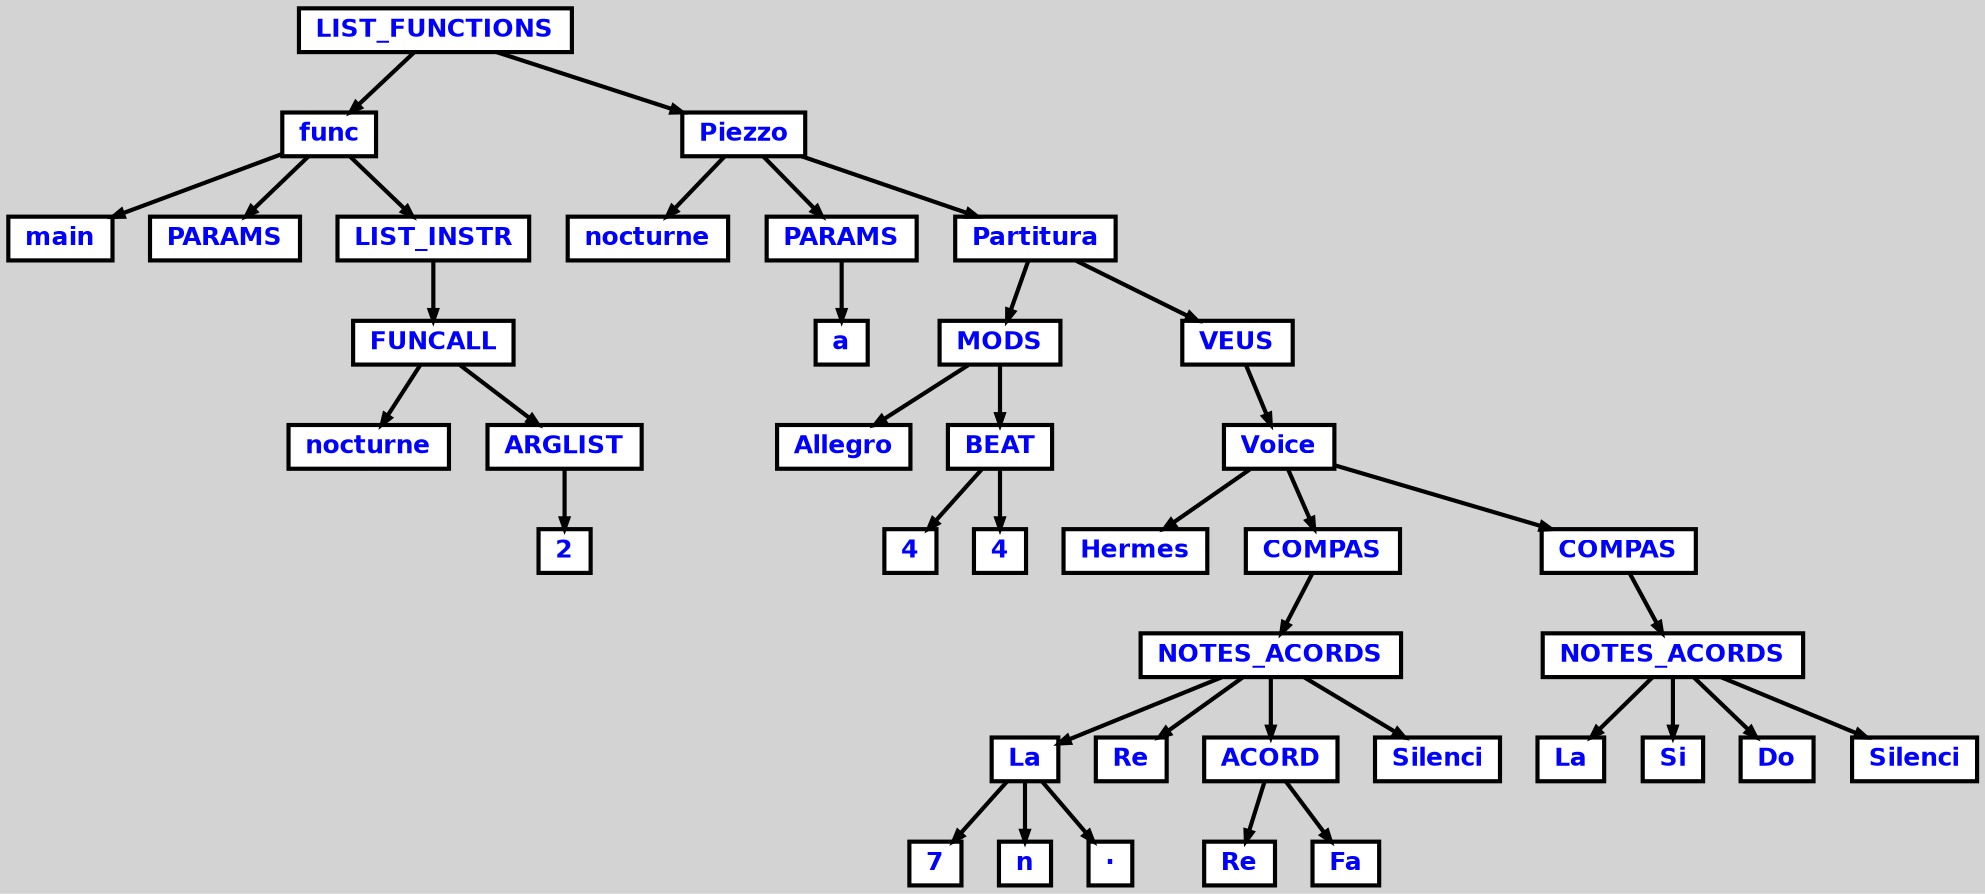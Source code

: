 digraph {

	ordering=out;
	ranksep=.4;
	bgcolor="lightgrey"; node [shape=box, fixedsize=false, fontsize=12, fontname="Helvetica-bold", fontcolor="blue"
		width=.25, height=.25, color="black", fillcolor="white", style="filled, solid, bold"];
	edge [arrowsize=.5, color="black", style="bold"]

  n0 [label="LIST_FUNCTIONS"];
  n1 [label="func"];
  n1 [label="func"];
  n2 [label="main"];
  n3 [label="PARAMS"];
  n4 [label="LIST_INSTR"];
  n4 [label="LIST_INSTR"];
  n5 [label="FUNCALL"];
  n5 [label="FUNCALL"];
  n6 [label="nocturne"];
  n7 [label="ARGLIST"];
  n7 [label="ARGLIST"];
  n8 [label="2"];
  n9 [label="Piezzo"];
  n9 [label="Piezzo"];
  n10 [label="nocturne"];
  n11 [label="PARAMS"];
  n11 [label="PARAMS"];
  n12 [label="a"];
  n13 [label="Partitura"];
  n13 [label="Partitura"];
  n14 [label="MODS"];
  n14 [label="MODS"];
  n15 [label="Allegro"];
  n16 [label="BEAT"];
  n16 [label="BEAT"];
  n17 [label="4"];
  n18 [label="4"];
  n19 [label="VEUS"];
  n19 [label="VEUS"];
  n20 [label="Voice"];
  n20 [label="Voice"];
  n21 [label="Hermes"];
  n22 [label="COMPAS"];
  n22 [label="COMPAS"];
  n23 [label="NOTES_ACORDS"];
  n23 [label="NOTES_ACORDS"];
  n24 [label="La"];
  n24 [label="La"];
  n25 [label="7"];
  n26 [label="n"];
  n27 [label="·"];
  n28 [label="Re"];
  n29 [label="ACORD"];
  n29 [label="ACORD"];
  n30 [label="Re"];
  n31 [label="Fa"];
  n32 [label="Silenci"];
  n33 [label="COMPAS"];
  n33 [label="COMPAS"];
  n34 [label="NOTES_ACORDS"];
  n34 [label="NOTES_ACORDS"];
  n35 [label="La"];
  n36 [label="Si"];
  n37 [label="Do"];
  n38 [label="Silenci"];

  n0 -> n1 // "LIST_FUNCTIONS" -> "func"
  n1 -> n2 // "func" -> "main"
  n1 -> n3 // "func" -> "PARAMS"
  n1 -> n4 // "func" -> "LIST_INSTR"
  n4 -> n5 // "LIST_INSTR" -> "FUNCALL"
  n5 -> n6 // "FUNCALL" -> "nocturne"
  n5 -> n7 // "FUNCALL" -> "ARGLIST"
  n7 -> n8 // "ARGLIST" -> "2"
  n0 -> n9 // "LIST_FUNCTIONS" -> "Piezzo"
  n9 -> n10 // "Piezzo" -> "nocturne"
  n9 -> n11 // "Piezzo" -> "PARAMS"
  n11 -> n12 // "PARAMS" -> "a"
  n9 -> n13 // "Piezzo" -> "Partitura"
  n13 -> n14 // "Partitura" -> "MODS"
  n14 -> n15 // "MODS" -> "Allegro"
  n14 -> n16 // "MODS" -> "BEAT"
  n16 -> n17 // "BEAT" -> "4"
  n16 -> n18 // "BEAT" -> "4"
  n13 -> n19 // "Partitura" -> "VEUS"
  n19 -> n20 // "VEUS" -> "Voice"
  n20 -> n21 // "Voice" -> "Hermes"
  n20 -> n22 // "Voice" -> "COMPAS"
  n22 -> n23 // "COMPAS" -> "NOTES_ACORDS"
  n23 -> n24 // "NOTES_ACORDS" -> "La"
  n24 -> n25 // "La" -> "7"
  n24 -> n26 // "La" -> "n"
  n24 -> n27 // "La" -> "·"
  n23 -> n28 // "NOTES_ACORDS" -> "Re"
  n23 -> n29 // "NOTES_ACORDS" -> "ACORD"
  n29 -> n30 // "ACORD" -> "Re"
  n29 -> n31 // "ACORD" -> "Fa"
  n23 -> n32 // "NOTES_ACORDS" -> "Silenci"
  n20 -> n33 // "Voice" -> "COMPAS"
  n33 -> n34 // "COMPAS" -> "NOTES_ACORDS"
  n34 -> n35 // "NOTES_ACORDS" -> "La"
  n34 -> n36 // "NOTES_ACORDS" -> "Si"
  n34 -> n37 // "NOTES_ACORDS" -> "Do"
  n34 -> n38 // "NOTES_ACORDS" -> "Silenci"

}
